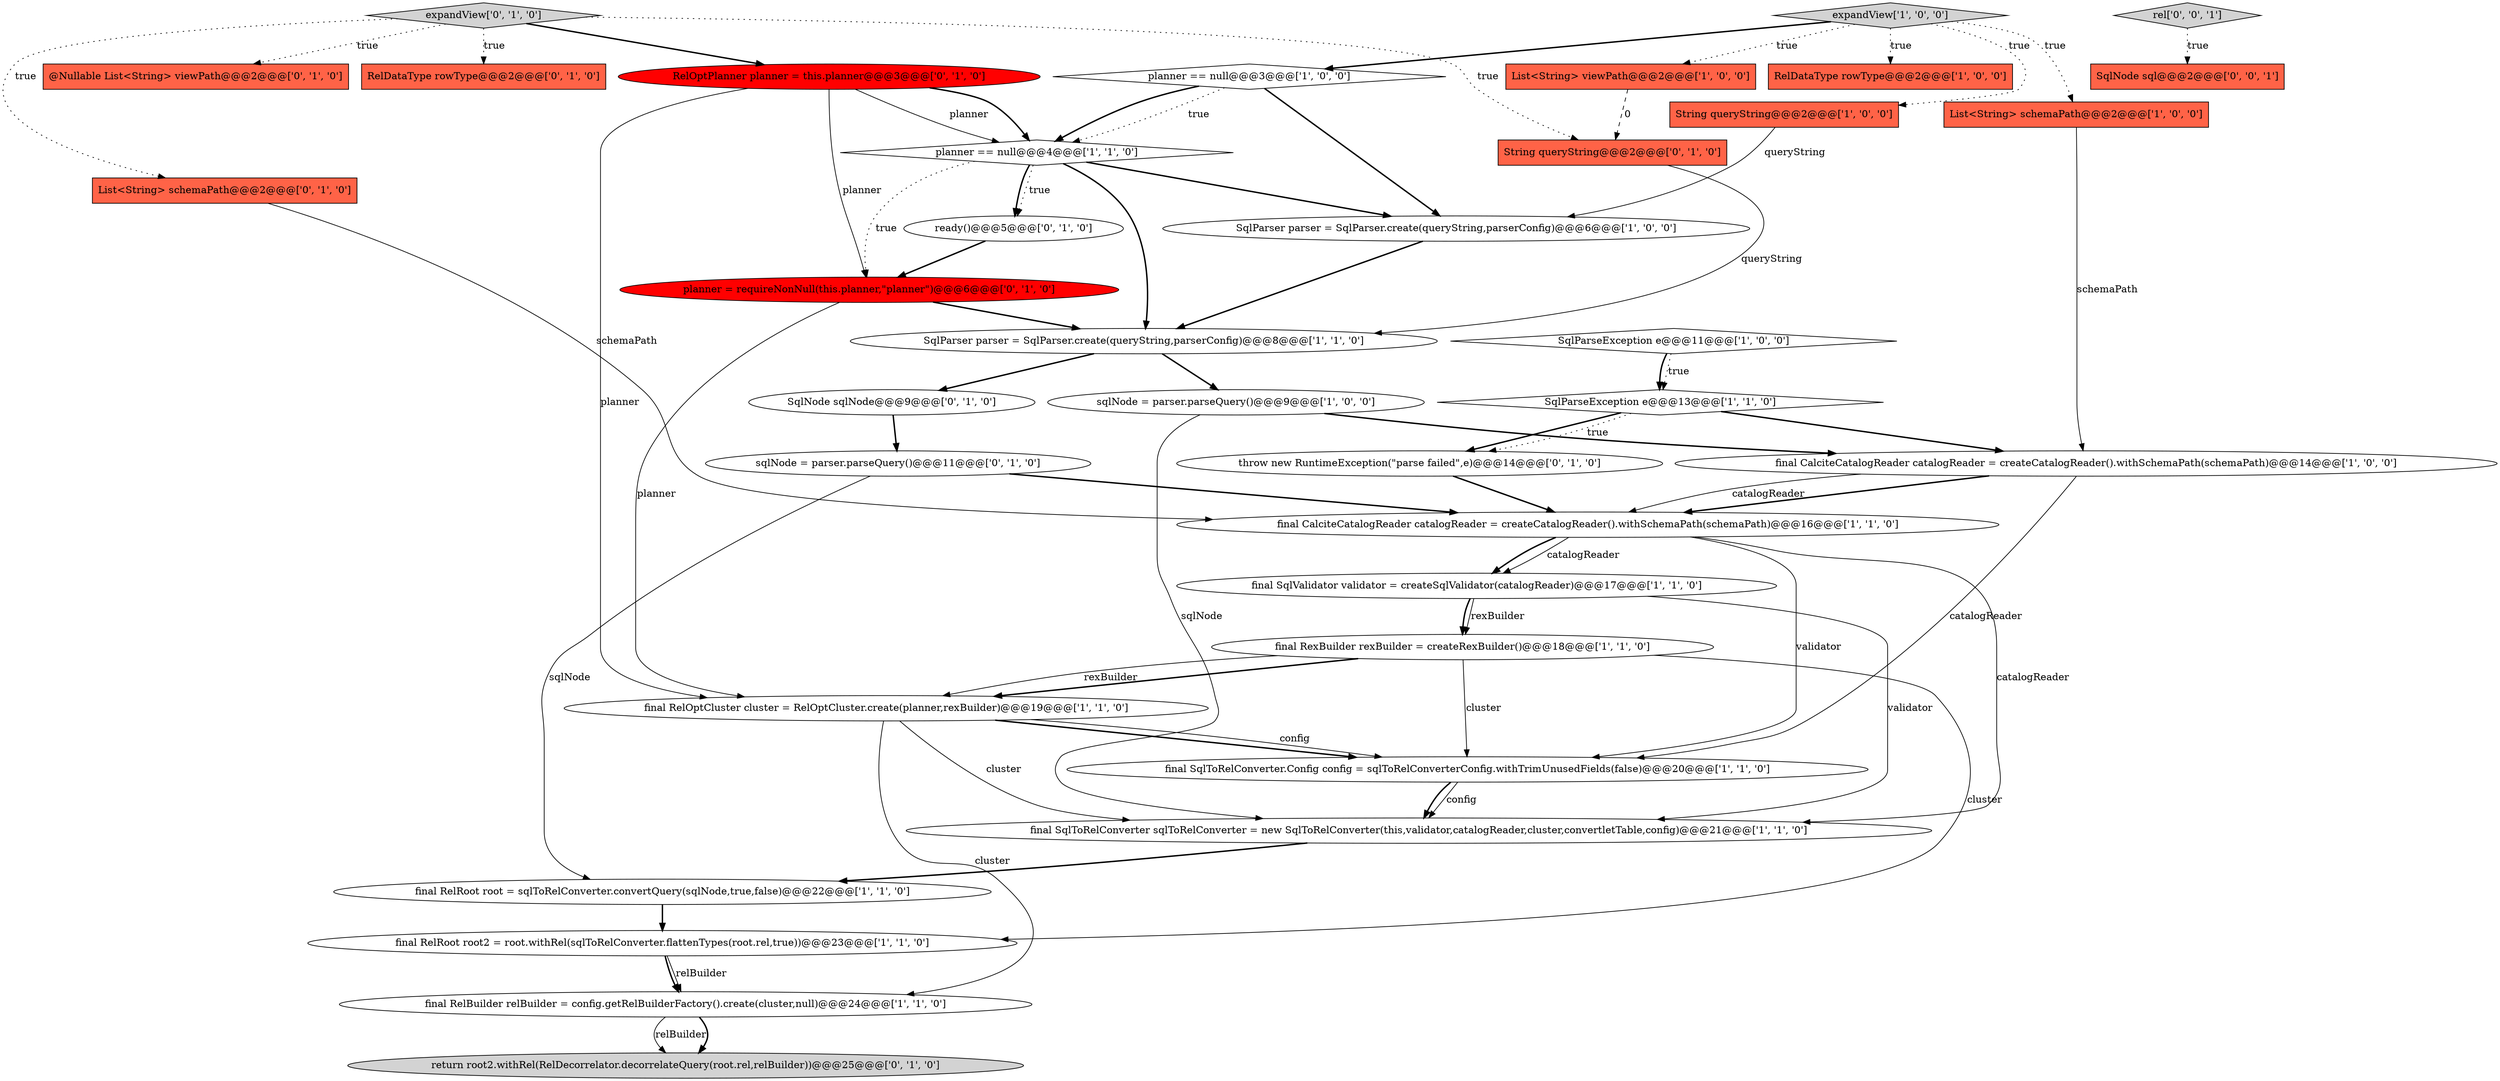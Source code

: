 digraph {
10 [style = filled, label = "final CalciteCatalogReader catalogReader = createCatalogReader().withSchemaPath(schemaPath)@@@16@@@['1', '1', '0']", fillcolor = white, shape = ellipse image = "AAA0AAABBB1BBB"];
5 [style = filled, label = "RelDataType rowType@@@2@@@['1', '0', '0']", fillcolor = tomato, shape = box image = "AAA0AAABBB1BBB"];
11 [style = filled, label = "SqlParseException e@@@13@@@['1', '1', '0']", fillcolor = white, shape = diamond image = "AAA0AAABBB1BBB"];
20 [style = filled, label = "planner == null@@@3@@@['1', '0', '0']", fillcolor = white, shape = diamond image = "AAA0AAABBB1BBB"];
13 [style = filled, label = "planner == null@@@4@@@['1', '1', '0']", fillcolor = white, shape = diamond image = "AAA0AAABBB1BBB"];
12 [style = filled, label = "expandView['1', '0', '0']", fillcolor = lightgray, shape = diamond image = "AAA0AAABBB1BBB"];
28 [style = filled, label = "RelOptPlanner planner = this.planner@@@3@@@['0', '1', '0']", fillcolor = red, shape = ellipse image = "AAA1AAABBB2BBB"];
23 [style = filled, label = "expandView['0', '1', '0']", fillcolor = lightgray, shape = diamond image = "AAA0AAABBB2BBB"];
0 [style = filled, label = "final SqlToRelConverter.Config config = sqlToRelConverterConfig.withTrimUnusedFields(false)@@@20@@@['1', '1', '0']", fillcolor = white, shape = ellipse image = "AAA0AAABBB1BBB"];
33 [style = filled, label = "planner = requireNonNull(this.planner,\"planner\")@@@6@@@['0', '1', '0']", fillcolor = red, shape = ellipse image = "AAA1AAABBB2BBB"];
19 [style = filled, label = "List<String> viewPath@@@2@@@['1', '0', '0']", fillcolor = tomato, shape = box image = "AAA1AAABBB1BBB"];
32 [style = filled, label = "SqlNode sqlNode@@@9@@@['0', '1', '0']", fillcolor = white, shape = ellipse image = "AAA0AAABBB2BBB"];
35 [style = filled, label = "SqlNode sql@@@2@@@['0', '0', '1']", fillcolor = tomato, shape = box image = "AAA0AAABBB3BBB"];
30 [style = filled, label = "ready()@@@5@@@['0', '1', '0']", fillcolor = white, shape = ellipse image = "AAA0AAABBB2BBB"];
18 [style = filled, label = "sqlNode = parser.parseQuery()@@@9@@@['1', '0', '0']", fillcolor = white, shape = ellipse image = "AAA0AAABBB1BBB"];
4 [style = filled, label = "final CalciteCatalogReader catalogReader = createCatalogReader().withSchemaPath(schemaPath)@@@14@@@['1', '0', '0']", fillcolor = white, shape = ellipse image = "AAA0AAABBB1BBB"];
3 [style = filled, label = "final RelBuilder relBuilder = config.getRelBuilderFactory().create(cluster,null)@@@24@@@['1', '1', '0']", fillcolor = white, shape = ellipse image = "AAA0AAABBB1BBB"];
17 [style = filled, label = "final RexBuilder rexBuilder = createRexBuilder()@@@18@@@['1', '1', '0']", fillcolor = white, shape = ellipse image = "AAA0AAABBB1BBB"];
14 [style = filled, label = "final RelOptCluster cluster = RelOptCluster.create(planner,rexBuilder)@@@19@@@['1', '1', '0']", fillcolor = white, shape = ellipse image = "AAA0AAABBB1BBB"];
27 [style = filled, label = "@Nullable List<String> viewPath@@@2@@@['0', '1', '0']", fillcolor = tomato, shape = box image = "AAA0AAABBB2BBB"];
8 [style = filled, label = "final RelRoot root2 = root.withRel(sqlToRelConverter.flattenTypes(root.rel,true))@@@23@@@['1', '1', '0']", fillcolor = white, shape = ellipse image = "AAA0AAABBB1BBB"];
29 [style = filled, label = "sqlNode = parser.parseQuery()@@@11@@@['0', '1', '0']", fillcolor = white, shape = ellipse image = "AAA0AAABBB2BBB"];
1 [style = filled, label = "final SqlToRelConverter sqlToRelConverter = new SqlToRelConverter(this,validator,catalogReader,cluster,convertletTable,config)@@@21@@@['1', '1', '0']", fillcolor = white, shape = ellipse image = "AAA0AAABBB1BBB"];
9 [style = filled, label = "SqlParser parser = SqlParser.create(queryString,parserConfig)@@@8@@@['1', '1', '0']", fillcolor = white, shape = ellipse image = "AAA0AAABBB1BBB"];
7 [style = filled, label = "final SqlValidator validator = createSqlValidator(catalogReader)@@@17@@@['1', '1', '0']", fillcolor = white, shape = ellipse image = "AAA0AAABBB1BBB"];
16 [style = filled, label = "SqlParseException e@@@11@@@['1', '0', '0']", fillcolor = white, shape = diamond image = "AAA0AAABBB1BBB"];
31 [style = filled, label = "String queryString@@@2@@@['0', '1', '0']", fillcolor = tomato, shape = box image = "AAA1AAABBB2BBB"];
2 [style = filled, label = "String queryString@@@2@@@['1', '0', '0']", fillcolor = tomato, shape = box image = "AAA0AAABBB1BBB"];
6 [style = filled, label = "List<String> schemaPath@@@2@@@['1', '0', '0']", fillcolor = tomato, shape = box image = "AAA0AAABBB1BBB"];
22 [style = filled, label = "RelDataType rowType@@@2@@@['0', '1', '0']", fillcolor = tomato, shape = box image = "AAA0AAABBB2BBB"];
24 [style = filled, label = "throw new RuntimeException(\"parse failed\",e)@@@14@@@['0', '1', '0']", fillcolor = white, shape = ellipse image = "AAA0AAABBB2BBB"];
34 [style = filled, label = "rel['0', '0', '1']", fillcolor = lightgray, shape = diamond image = "AAA0AAABBB3BBB"];
21 [style = filled, label = "final RelRoot root = sqlToRelConverter.convertQuery(sqlNode,true,false)@@@22@@@['1', '1', '0']", fillcolor = white, shape = ellipse image = "AAA0AAABBB1BBB"];
15 [style = filled, label = "SqlParser parser = SqlParser.create(queryString,parserConfig)@@@6@@@['1', '0', '0']", fillcolor = white, shape = ellipse image = "AAA0AAABBB1BBB"];
25 [style = filled, label = "return root2.withRel(RelDecorrelator.decorrelateQuery(root.rel,relBuilder))@@@25@@@['0', '1', '0']", fillcolor = lightgray, shape = ellipse image = "AAA0AAABBB2BBB"];
26 [style = filled, label = "List<String> schemaPath@@@2@@@['0', '1', '0']", fillcolor = tomato, shape = box image = "AAA0AAABBB2BBB"];
24->10 [style = bold, label=""];
4->10 [style = bold, label=""];
4->10 [style = solid, label="catalogReader"];
3->25 [style = solid, label="relBuilder"];
20->13 [style = bold, label=""];
16->11 [style = bold, label=""];
8->3 [style = solid, label="relBuilder"];
7->17 [style = bold, label=""];
30->33 [style = bold, label=""];
23->22 [style = dotted, label="true"];
6->4 [style = solid, label="schemaPath"];
28->13 [style = solid, label="planner"];
14->0 [style = bold, label=""];
3->25 [style = bold, label=""];
4->0 [style = solid, label="catalogReader"];
7->17 [style = solid, label="rexBuilder"];
26->10 [style = solid, label="schemaPath"];
11->4 [style = bold, label=""];
8->3 [style = bold, label=""];
12->2 [style = dotted, label="true"];
9->32 [style = bold, label=""];
21->8 [style = bold, label=""];
12->20 [style = bold, label=""];
28->13 [style = bold, label=""];
18->4 [style = bold, label=""];
13->30 [style = bold, label=""];
14->1 [style = solid, label="cluster"];
33->9 [style = bold, label=""];
11->24 [style = bold, label=""];
10->7 [style = bold, label=""];
10->7 [style = solid, label="catalogReader"];
29->21 [style = solid, label="sqlNode"];
10->0 [style = solid, label="validator"];
32->29 [style = bold, label=""];
23->28 [style = bold, label=""];
2->15 [style = solid, label="queryString"];
31->9 [style = solid, label="queryString"];
0->1 [style = solid, label="config"];
18->1 [style = solid, label="sqlNode"];
14->3 [style = solid, label="cluster"];
23->26 [style = dotted, label="true"];
13->30 [style = dotted, label="true"];
9->18 [style = bold, label=""];
13->33 [style = dotted, label="true"];
33->14 [style = solid, label="planner"];
17->8 [style = solid, label="cluster"];
28->14 [style = solid, label="planner"];
12->5 [style = dotted, label="true"];
12->6 [style = dotted, label="true"];
12->19 [style = dotted, label="true"];
17->0 [style = solid, label="cluster"];
34->35 [style = dotted, label="true"];
15->9 [style = bold, label=""];
17->14 [style = bold, label=""];
0->1 [style = bold, label=""];
1->21 [style = bold, label=""];
23->27 [style = dotted, label="true"];
14->0 [style = solid, label="config"];
29->10 [style = bold, label=""];
20->13 [style = dotted, label="true"];
7->1 [style = solid, label="validator"];
10->1 [style = solid, label="catalogReader"];
13->15 [style = bold, label=""];
13->9 [style = bold, label=""];
16->11 [style = dotted, label="true"];
23->31 [style = dotted, label="true"];
20->15 [style = bold, label=""];
11->24 [style = dotted, label="true"];
28->33 [style = solid, label="planner"];
17->14 [style = solid, label="rexBuilder"];
19->31 [style = dashed, label="0"];
}
